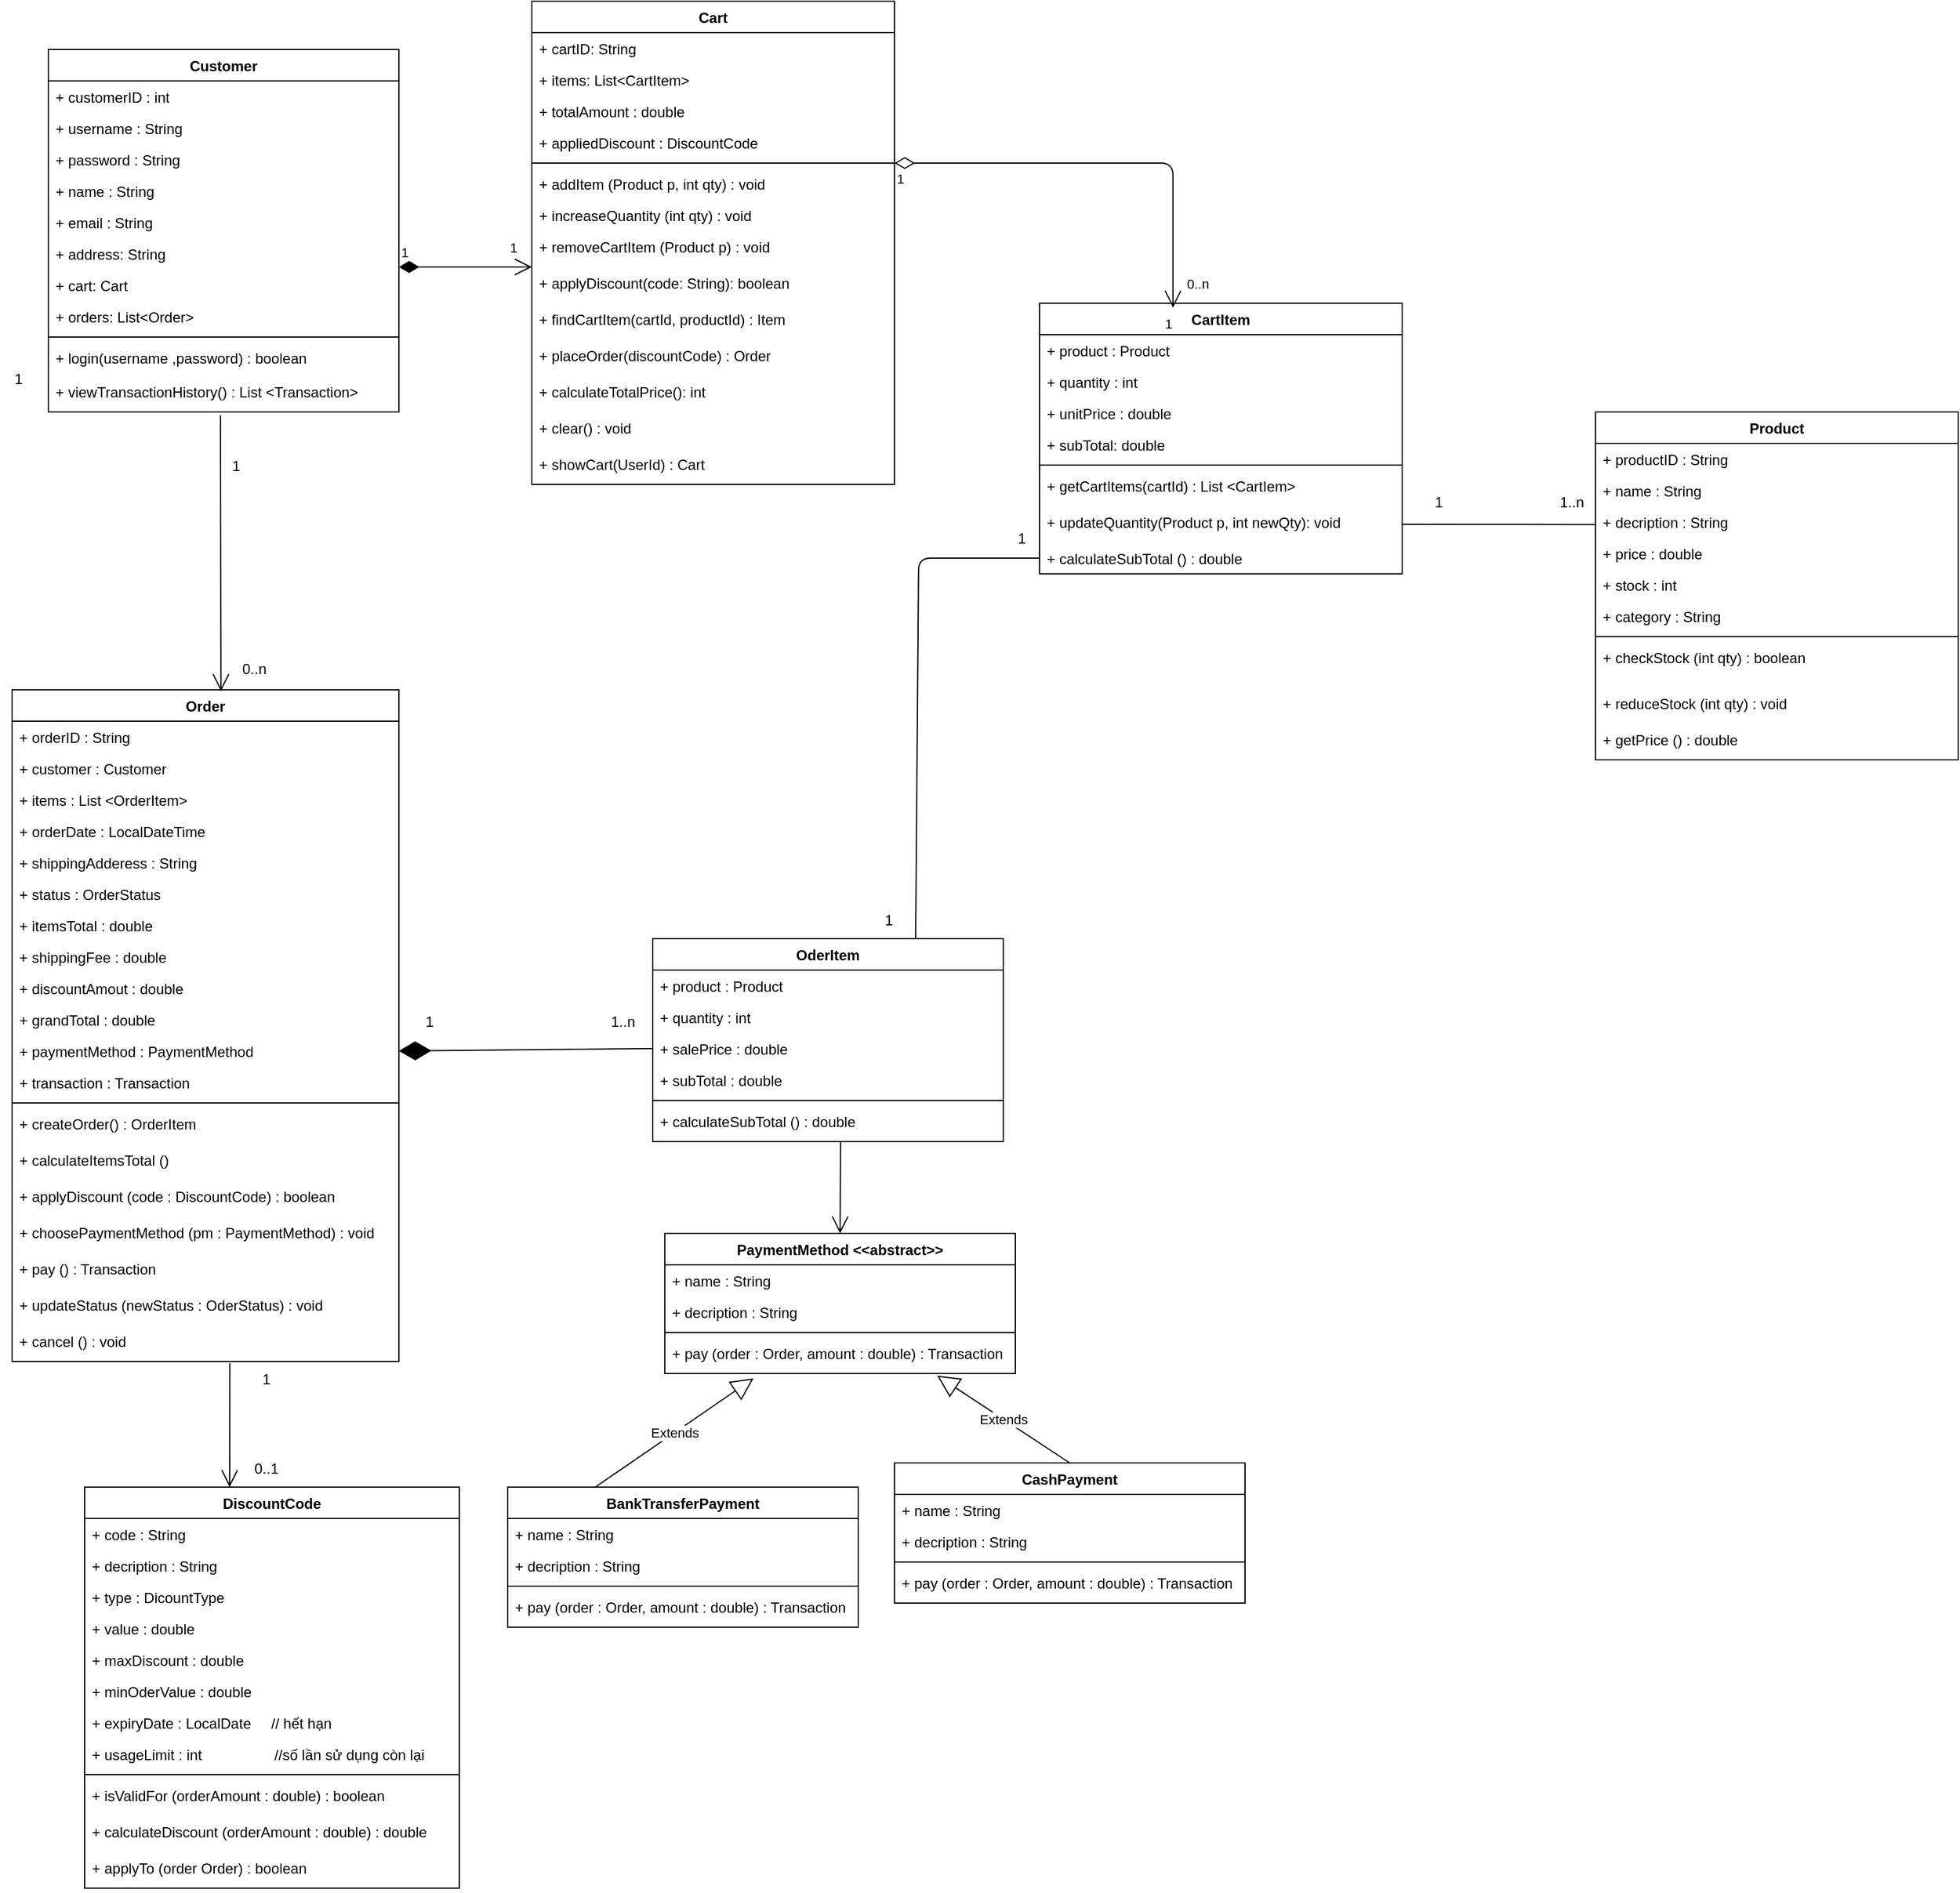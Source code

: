 <mxfile>
    <diagram id="XWeczmoMWFOpDsuUQ3jR" name="Page-1">
        <mxGraphModel dx="310" dy="1266" grid="1" gridSize="10" guides="1" tooltips="1" connect="1" arrows="1" fold="1" page="1" pageScale="1" pageWidth="850" pageHeight="1100" math="0" shadow="0">
            <root>
                <mxCell id="0"/>
                <mxCell id="1" parent="0"/>
                <mxCell id="58" value="Customer" style="swimlane;fontStyle=1;align=center;verticalAlign=top;childLayout=stackLayout;horizontal=1;startSize=26;horizontalStack=0;resizeParent=1;resizeParentMax=0;resizeLast=0;collapsible=1;marginBottom=0;whiteSpace=wrap;html=1;" parent="1" vertex="1">
                    <mxGeometry x="140" y="-50" width="290" height="300" as="geometry">
                        <mxRectangle x="150" y="10" width="100" height="30" as="alternateBounds"/>
                    </mxGeometry>
                </mxCell>
                <mxCell id="59" value="+ customerID : int" style="text;strokeColor=none;fillColor=none;align=left;verticalAlign=top;spacingLeft=4;spacingRight=4;overflow=hidden;rotatable=0;points=[[0,0.5],[1,0.5]];portConstraint=eastwest;whiteSpace=wrap;html=1;" parent="58" vertex="1">
                    <mxGeometry y="26" width="290" height="26" as="geometry"/>
                </mxCell>
                <mxCell id="64" value="+ username : String" style="text;strokeColor=none;fillColor=none;align=left;verticalAlign=top;spacingLeft=4;spacingRight=4;overflow=hidden;rotatable=0;points=[[0,0.5],[1,0.5]];portConstraint=eastwest;whiteSpace=wrap;html=1;" parent="58" vertex="1">
                    <mxGeometry y="52" width="290" height="26" as="geometry"/>
                </mxCell>
                <mxCell id="68" value="+ password : String" style="text;strokeColor=none;fillColor=none;align=left;verticalAlign=top;spacingLeft=4;spacingRight=4;overflow=hidden;rotatable=0;points=[[0,0.5],[1,0.5]];portConstraint=eastwest;whiteSpace=wrap;html=1;" parent="58" vertex="1">
                    <mxGeometry y="78" width="290" height="26" as="geometry"/>
                </mxCell>
                <mxCell id="65" value="+ name : String" style="text;strokeColor=none;fillColor=none;align=left;verticalAlign=top;spacingLeft=4;spacingRight=4;overflow=hidden;rotatable=0;points=[[0,0.5],[1,0.5]];portConstraint=eastwest;whiteSpace=wrap;html=1;" parent="58" vertex="1">
                    <mxGeometry y="104" width="290" height="26" as="geometry"/>
                </mxCell>
                <mxCell id="66" value="+ email : String" style="text;strokeColor=none;fillColor=none;align=left;verticalAlign=top;spacingLeft=4;spacingRight=4;overflow=hidden;rotatable=0;points=[[0,0.5],[1,0.5]];portConstraint=eastwest;whiteSpace=wrap;html=1;" parent="58" vertex="1">
                    <mxGeometry y="130" width="290" height="26" as="geometry"/>
                </mxCell>
                <mxCell id="67" value="+ address: String" style="text;strokeColor=none;fillColor=none;align=left;verticalAlign=top;spacingLeft=4;spacingRight=4;overflow=hidden;rotatable=0;points=[[0,0.5],[1,0.5]];portConstraint=eastwest;whiteSpace=wrap;html=1;" parent="58" vertex="1">
                    <mxGeometry y="156" width="290" height="26" as="geometry"/>
                </mxCell>
                <mxCell id="137" value="+ cart: Cart" style="text;strokeColor=none;fillColor=none;align=left;verticalAlign=top;spacingLeft=4;spacingRight=4;overflow=hidden;rotatable=0;points=[[0,0.5],[1,0.5]];portConstraint=eastwest;whiteSpace=wrap;html=1;" parent="58" vertex="1">
                    <mxGeometry y="182" width="290" height="26" as="geometry"/>
                </mxCell>
                <mxCell id="138" value="+ orders: List&amp;lt;Order&amp;gt;" style="text;strokeColor=none;fillColor=none;align=left;verticalAlign=top;spacingLeft=4;spacingRight=4;overflow=hidden;rotatable=0;points=[[0,0.5],[1,0.5]];portConstraint=eastwest;whiteSpace=wrap;html=1;" parent="58" vertex="1">
                    <mxGeometry y="208" width="290" height="26" as="geometry"/>
                </mxCell>
                <mxCell id="60" value="" style="line;strokeWidth=1;fillColor=none;align=left;verticalAlign=middle;spacingTop=-1;spacingLeft=3;spacingRight=3;rotatable=0;labelPosition=right;points=[];portConstraint=eastwest;strokeColor=inherit;" parent="58" vertex="1">
                    <mxGeometry y="234" width="290" height="8" as="geometry"/>
                </mxCell>
                <mxCell id="61" value="&lt;div&gt;+ login(username ,password) : boolean&lt;/div&gt;" style="text;strokeColor=none;fillColor=none;align=left;verticalAlign=top;spacingLeft=4;spacingRight=4;overflow=hidden;rotatable=0;points=[[0,0.5],[1,0.5]];portConstraint=eastwest;whiteSpace=wrap;html=1;" parent="58" vertex="1">
                    <mxGeometry y="242" width="290" height="28" as="geometry"/>
                </mxCell>
                <mxCell id="153" value="+ viewTransactionHistory() : List &amp;lt;Transaction&amp;gt;" style="text;strokeColor=none;fillColor=none;align=left;verticalAlign=top;spacingLeft=4;spacingRight=4;overflow=hidden;rotatable=0;points=[[0,0.5],[1,0.5]];portConstraint=eastwest;whiteSpace=wrap;html=1;" parent="58" vertex="1">
                    <mxGeometry y="270" width="290" height="30" as="geometry"/>
                </mxCell>
                <mxCell id="69" value="Cart" style="swimlane;fontStyle=1;align=center;verticalAlign=top;childLayout=stackLayout;horizontal=1;startSize=26;horizontalStack=0;resizeParent=1;resizeParentMax=0;resizeLast=0;collapsible=1;marginBottom=0;whiteSpace=wrap;html=1;" parent="1" vertex="1">
                    <mxGeometry x="540" y="-90" width="300" height="400" as="geometry">
                        <mxRectangle x="150" y="10" width="100" height="30" as="alternateBounds"/>
                    </mxGeometry>
                </mxCell>
                <mxCell id="70" value="+&amp;nbsp;&lt;span style=&quot;background-color: transparent;&quot;&gt;cartID: String&lt;/span&gt;" style="text;strokeColor=none;fillColor=none;align=left;verticalAlign=top;spacingLeft=4;spacingRight=4;overflow=hidden;rotatable=0;points=[[0,0.5],[1,0.5]];portConstraint=eastwest;whiteSpace=wrap;html=1;" parent="69" vertex="1">
                    <mxGeometry y="26" width="300" height="26" as="geometry"/>
                </mxCell>
                <mxCell id="72" value="+&amp;nbsp;&lt;span style=&quot;background-color: transparent;&quot;&gt;items: List&amp;lt;CartItem&amp;gt;&lt;/span&gt;" style="text;strokeColor=none;fillColor=none;align=left;verticalAlign=top;spacingLeft=4;spacingRight=4;overflow=hidden;rotatable=0;points=[[0,0.5],[1,0.5]];portConstraint=eastwest;whiteSpace=wrap;html=1;" parent="69" vertex="1">
                    <mxGeometry y="52" width="300" height="26" as="geometry"/>
                </mxCell>
                <mxCell id="73" value="+ totalAmount : double" style="text;strokeColor=none;fillColor=none;align=left;verticalAlign=top;spacingLeft=4;spacingRight=4;overflow=hidden;rotatable=0;points=[[0,0.5],[1,0.5]];portConstraint=eastwest;whiteSpace=wrap;html=1;" parent="69" vertex="1">
                    <mxGeometry y="78" width="300" height="26" as="geometry"/>
                </mxCell>
                <mxCell id="132" value="+ appliedDiscount : DiscountCode" style="text;strokeColor=none;fillColor=none;align=left;verticalAlign=top;spacingLeft=4;spacingRight=4;overflow=hidden;rotatable=0;points=[[0,0.5],[1,0.5]];portConstraint=eastwest;whiteSpace=wrap;html=1;" parent="69" vertex="1">
                    <mxGeometry y="104" width="300" height="26" as="geometry"/>
                </mxCell>
                <mxCell id="76" value="" style="line;strokeWidth=1;fillColor=none;align=left;verticalAlign=middle;spacingTop=-1;spacingLeft=3;spacingRight=3;rotatable=0;labelPosition=right;points=[];portConstraint=eastwest;strokeColor=inherit;" parent="69" vertex="1">
                    <mxGeometry y="130" width="300" height="8" as="geometry"/>
                </mxCell>
                <mxCell id="77" value="&lt;div&gt;+ addItem (Product p, int qty) : void&lt;/div&gt;" style="text;strokeColor=none;fillColor=none;align=left;verticalAlign=top;spacingLeft=4;spacingRight=4;overflow=hidden;rotatable=0;points=[[0,0.5],[1,0.5]];portConstraint=eastwest;whiteSpace=wrap;html=1;" parent="69" vertex="1">
                    <mxGeometry y="138" width="300" height="26" as="geometry"/>
                </mxCell>
                <mxCell id="360" value="&lt;div&gt;+ increaseQuantity (int qty) : void&lt;/div&gt;" style="text;strokeColor=none;fillColor=none;align=left;verticalAlign=top;spacingLeft=4;spacingRight=4;overflow=hidden;rotatable=0;points=[[0,0.5],[1,0.5]];portConstraint=eastwest;whiteSpace=wrap;html=1;" parent="69" vertex="1">
                    <mxGeometry y="164" width="300" height="26" as="geometry"/>
                </mxCell>
                <mxCell id="133" value="+ removeCartItem (Product p) : void" style="text;strokeColor=none;fillColor=none;align=left;verticalAlign=top;spacingLeft=4;spacingRight=4;overflow=hidden;rotatable=0;points=[[0,0.5],[1,0.5]];portConstraint=eastwest;whiteSpace=wrap;html=1;" parent="69" vertex="1">
                    <mxGeometry y="190" width="300" height="30" as="geometry"/>
                </mxCell>
                <mxCell id="135" value="+&amp;nbsp;&lt;span style=&quot;background-color: transparent;&quot;&gt;applyDiscount(code: String): boolean&lt;/span&gt;" style="text;strokeColor=none;fillColor=none;align=left;verticalAlign=top;spacingLeft=4;spacingRight=4;overflow=hidden;rotatable=0;points=[[0,0.5],[1,0.5]];portConstraint=eastwest;whiteSpace=wrap;html=1;" parent="69" vertex="1">
                    <mxGeometry y="220" width="300" height="30" as="geometry"/>
                </mxCell>
                <mxCell id="359" value="+ findCartItem(cartId, productId) : Item" style="text;strokeColor=none;fillColor=none;align=left;verticalAlign=top;spacingLeft=4;spacingRight=4;overflow=hidden;rotatable=0;points=[[0,0.5],[1,0.5]];portConstraint=eastwest;whiteSpace=wrap;html=1;" parent="69" vertex="1">
                    <mxGeometry y="250" width="300" height="30" as="geometry"/>
                </mxCell>
                <mxCell id="363" value="+ placeOrder(discountCode) : Order" style="text;strokeColor=none;fillColor=none;align=left;verticalAlign=top;spacingLeft=4;spacingRight=4;overflow=hidden;rotatable=0;points=[[0,0.5],[1,0.5]];portConstraint=eastwest;whiteSpace=wrap;html=1;" parent="69" vertex="1">
                    <mxGeometry y="280" width="300" height="30" as="geometry"/>
                </mxCell>
                <mxCell id="134" value="+&amp;nbsp;&lt;span style=&quot;background-color: transparent;&quot;&gt;calculateTotalPrice(): int&lt;/span&gt;" style="text;strokeColor=none;fillColor=none;align=left;verticalAlign=top;spacingLeft=4;spacingRight=4;overflow=hidden;rotatable=0;points=[[0,0.5],[1,0.5]];portConstraint=eastwest;whiteSpace=wrap;html=1;" parent="69" vertex="1">
                    <mxGeometry y="310" width="300" height="30" as="geometry"/>
                </mxCell>
                <mxCell id="136" value="+ clear() : void" style="text;strokeColor=none;fillColor=none;align=left;verticalAlign=top;spacingLeft=4;spacingRight=4;overflow=hidden;rotatable=0;points=[[0,0.5],[1,0.5]];portConstraint=eastwest;whiteSpace=wrap;html=1;" parent="69" vertex="1">
                    <mxGeometry y="340" width="300" height="30" as="geometry"/>
                </mxCell>
                <mxCell id="358" value="+ showCart(UserId) : Cart" style="text;strokeColor=none;fillColor=none;align=left;verticalAlign=top;spacingLeft=4;spacingRight=4;overflow=hidden;rotatable=0;points=[[0,0.5],[1,0.5]];portConstraint=eastwest;whiteSpace=wrap;html=1;" parent="69" vertex="1">
                    <mxGeometry y="370" width="300" height="30" as="geometry"/>
                </mxCell>
                <mxCell id="139" value="Order" style="swimlane;fontStyle=1;align=center;verticalAlign=top;childLayout=stackLayout;horizontal=1;startSize=26;horizontalStack=0;resizeParent=1;resizeParentMax=0;resizeLast=0;collapsible=1;marginBottom=0;whiteSpace=wrap;html=1;" parent="1" vertex="1">
                    <mxGeometry x="110" y="480" width="320" height="556" as="geometry">
                        <mxRectangle x="150" y="10" width="100" height="30" as="alternateBounds"/>
                    </mxGeometry>
                </mxCell>
                <mxCell id="140" value="+ orderID : String" style="text;strokeColor=none;fillColor=none;align=left;verticalAlign=top;spacingLeft=4;spacingRight=4;overflow=hidden;rotatable=0;points=[[0,0.5],[1,0.5]];portConstraint=eastwest;whiteSpace=wrap;html=1;" parent="139" vertex="1">
                    <mxGeometry y="26" width="320" height="26" as="geometry"/>
                </mxCell>
                <mxCell id="141" value="+ customer : Customer" style="text;strokeColor=none;fillColor=none;align=left;verticalAlign=top;spacingLeft=4;spacingRight=4;overflow=hidden;rotatable=0;points=[[0,0.5],[1,0.5]];portConstraint=eastwest;whiteSpace=wrap;html=1;" parent="139" vertex="1">
                    <mxGeometry y="52" width="320" height="26" as="geometry"/>
                </mxCell>
                <mxCell id="142" value="+ items : List &amp;lt;OrderItem&amp;gt;" style="text;strokeColor=none;fillColor=none;align=left;verticalAlign=top;spacingLeft=4;spacingRight=4;overflow=hidden;rotatable=0;points=[[0,0.5],[1,0.5]];portConstraint=eastwest;whiteSpace=wrap;html=1;" parent="139" vertex="1">
                    <mxGeometry y="78" width="320" height="26" as="geometry"/>
                </mxCell>
                <mxCell id="143" value="+ orderDate : LocalDateTime" style="text;strokeColor=none;fillColor=none;align=left;verticalAlign=top;spacingLeft=4;spacingRight=4;overflow=hidden;rotatable=0;points=[[0,0.5],[1,0.5]];portConstraint=eastwest;whiteSpace=wrap;html=1;" parent="139" vertex="1">
                    <mxGeometry y="104" width="320" height="26" as="geometry"/>
                </mxCell>
                <mxCell id="144" value="+ shippingAdderess : String" style="text;strokeColor=none;fillColor=none;align=left;verticalAlign=top;spacingLeft=4;spacingRight=4;overflow=hidden;rotatable=0;points=[[0,0.5],[1,0.5]];portConstraint=eastwest;whiteSpace=wrap;html=1;" parent="139" vertex="1">
                    <mxGeometry y="130" width="320" height="26" as="geometry"/>
                </mxCell>
                <mxCell id="145" value="+ status : OrderStatus" style="text;strokeColor=none;fillColor=none;align=left;verticalAlign=top;spacingLeft=4;spacingRight=4;overflow=hidden;rotatable=0;points=[[0,0.5],[1,0.5]];portConstraint=eastwest;whiteSpace=wrap;html=1;" parent="139" vertex="1">
                    <mxGeometry y="156" width="320" height="26" as="geometry"/>
                </mxCell>
                <mxCell id="146" value="+ itemsTotal : double" style="text;strokeColor=none;fillColor=none;align=left;verticalAlign=top;spacingLeft=4;spacingRight=4;overflow=hidden;rotatable=0;points=[[0,0.5],[1,0.5]];portConstraint=eastwest;whiteSpace=wrap;html=1;" parent="139" vertex="1">
                    <mxGeometry y="182" width="320" height="26" as="geometry"/>
                </mxCell>
                <mxCell id="147" value="+ shippingFee : double" style="text;strokeColor=none;fillColor=none;align=left;verticalAlign=top;spacingLeft=4;spacingRight=4;overflow=hidden;rotatable=0;points=[[0,0.5],[1,0.5]];portConstraint=eastwest;whiteSpace=wrap;html=1;" parent="139" vertex="1">
                    <mxGeometry y="208" width="320" height="26" as="geometry"/>
                </mxCell>
                <mxCell id="182" value="+ discountAmout : double" style="text;strokeColor=none;fillColor=none;align=left;verticalAlign=top;spacingLeft=4;spacingRight=4;overflow=hidden;rotatable=0;points=[[0,0.5],[1,0.5]];portConstraint=eastwest;whiteSpace=wrap;html=1;" parent="139" vertex="1">
                    <mxGeometry y="234" width="320" height="26" as="geometry"/>
                </mxCell>
                <mxCell id="181" value="+ grandTotal : double" style="text;strokeColor=none;fillColor=none;align=left;verticalAlign=top;spacingLeft=4;spacingRight=4;overflow=hidden;rotatable=0;points=[[0,0.5],[1,0.5]];portConstraint=eastwest;whiteSpace=wrap;html=1;" parent="139" vertex="1">
                    <mxGeometry y="260" width="320" height="26" as="geometry"/>
                </mxCell>
                <mxCell id="183" value="+ paymentMethod : PaymentMethod" style="text;strokeColor=none;fillColor=none;align=left;verticalAlign=top;spacingLeft=4;spacingRight=4;overflow=hidden;rotatable=0;points=[[0,0.5],[1,0.5]];portConstraint=eastwest;whiteSpace=wrap;html=1;" parent="139" vertex="1">
                    <mxGeometry y="286" width="320" height="26" as="geometry"/>
                </mxCell>
                <mxCell id="184" value="+ transaction : Transaction" style="text;strokeColor=none;fillColor=none;align=left;verticalAlign=top;spacingLeft=4;spacingRight=4;overflow=hidden;rotatable=0;points=[[0,0.5],[1,0.5]];portConstraint=eastwest;whiteSpace=wrap;html=1;" parent="139" vertex="1">
                    <mxGeometry y="312" width="320" height="26" as="geometry"/>
                </mxCell>
                <mxCell id="148" value="" style="line;strokeWidth=1;fillColor=none;align=left;verticalAlign=middle;spacingTop=-1;spacingLeft=3;spacingRight=3;rotatable=0;labelPosition=right;points=[];portConstraint=eastwest;strokeColor=inherit;" parent="139" vertex="1">
                    <mxGeometry y="338" width="320" height="8" as="geometry"/>
                </mxCell>
                <mxCell id="364" value="+ createOrder() : OrderItem" style="text;strokeColor=none;fillColor=none;align=left;verticalAlign=top;spacingLeft=4;spacingRight=4;overflow=hidden;rotatable=0;points=[[0,0.5],[1,0.5]];portConstraint=eastwest;whiteSpace=wrap;html=1;" parent="139" vertex="1">
                    <mxGeometry y="346" width="320" height="30" as="geometry"/>
                </mxCell>
                <mxCell id="150" value="+ calculateItemsTotal ()" style="text;strokeColor=none;fillColor=none;align=left;verticalAlign=top;spacingLeft=4;spacingRight=4;overflow=hidden;rotatable=0;points=[[0,0.5],[1,0.5]];portConstraint=eastwest;whiteSpace=wrap;html=1;" parent="139" vertex="1">
                    <mxGeometry y="376" width="320" height="30" as="geometry"/>
                </mxCell>
                <mxCell id="187" value="+ applyDiscount (code : DiscountCode) : boolean" style="text;strokeColor=none;fillColor=none;align=left;verticalAlign=top;spacingLeft=4;spacingRight=4;overflow=hidden;rotatable=0;points=[[0,0.5],[1,0.5]];portConstraint=eastwest;whiteSpace=wrap;html=1;" parent="139" vertex="1">
                    <mxGeometry y="406" width="320" height="30" as="geometry"/>
                </mxCell>
                <mxCell id="188" value="+ choosePaymentMethod (pm : PaymentMethod) : void" style="text;strokeColor=none;fillColor=none;align=left;verticalAlign=top;spacingLeft=4;spacingRight=4;overflow=hidden;rotatable=0;points=[[0,0.5],[1,0.5]];portConstraint=eastwest;whiteSpace=wrap;html=1;" parent="139" vertex="1">
                    <mxGeometry y="436" width="320" height="30" as="geometry"/>
                </mxCell>
                <mxCell id="189" value="+ pay () : Transaction" style="text;strokeColor=none;fillColor=none;align=left;verticalAlign=top;spacingLeft=4;spacingRight=4;overflow=hidden;rotatable=0;points=[[0,0.5],[1,0.5]];portConstraint=eastwest;whiteSpace=wrap;html=1;" parent="139" vertex="1">
                    <mxGeometry y="466" width="320" height="30" as="geometry"/>
                </mxCell>
                <mxCell id="186" value="+ updateStatus (newStatus : OderStatus) : void" style="text;strokeColor=none;fillColor=none;align=left;verticalAlign=top;spacingLeft=4;spacingRight=4;overflow=hidden;rotatable=0;points=[[0,0.5],[1,0.5]];portConstraint=eastwest;whiteSpace=wrap;html=1;" parent="139" vertex="1">
                    <mxGeometry y="496" width="320" height="30" as="geometry"/>
                </mxCell>
                <mxCell id="190" value="+ cancel () : void" style="text;strokeColor=none;fillColor=none;align=left;verticalAlign=top;spacingLeft=4;spacingRight=4;overflow=hidden;rotatable=0;points=[[0,0.5],[1,0.5]];portConstraint=eastwest;whiteSpace=wrap;html=1;" parent="139" vertex="1">
                    <mxGeometry y="526" width="320" height="30" as="geometry"/>
                </mxCell>
                <mxCell id="154" value="CartItem" style="swimlane;fontStyle=1;align=center;verticalAlign=top;childLayout=stackLayout;horizontal=1;startSize=26;horizontalStack=0;resizeParent=1;resizeParentMax=0;resizeLast=0;collapsible=1;marginBottom=0;whiteSpace=wrap;html=1;" parent="1" vertex="1">
                    <mxGeometry x="960" y="160" width="300" height="224" as="geometry">
                        <mxRectangle x="150" y="10" width="100" height="30" as="alternateBounds"/>
                    </mxGeometry>
                </mxCell>
                <mxCell id="155" value="+ product : Product" style="text;strokeColor=none;fillColor=none;align=left;verticalAlign=top;spacingLeft=4;spacingRight=4;overflow=hidden;rotatable=0;points=[[0,0.5],[1,0.5]];portConstraint=eastwest;whiteSpace=wrap;html=1;" parent="154" vertex="1">
                    <mxGeometry y="26" width="300" height="26" as="geometry"/>
                </mxCell>
                <mxCell id="156" value="+ quantity : int" style="text;strokeColor=none;fillColor=none;align=left;verticalAlign=top;spacingLeft=4;spacingRight=4;overflow=hidden;rotatable=0;points=[[0,0.5],[1,0.5]];portConstraint=eastwest;whiteSpace=wrap;html=1;" parent="154" vertex="1">
                    <mxGeometry y="52" width="300" height="26" as="geometry"/>
                </mxCell>
                <mxCell id="157" value="+ unitPrice : double" style="text;strokeColor=none;fillColor=none;align=left;verticalAlign=top;spacingLeft=4;spacingRight=4;overflow=hidden;rotatable=0;points=[[0,0.5],[1,0.5]];portConstraint=eastwest;whiteSpace=wrap;html=1;" parent="154" vertex="1">
                    <mxGeometry y="78" width="300" height="26" as="geometry"/>
                </mxCell>
                <mxCell id="158" value="+ subTotal: double" style="text;strokeColor=none;fillColor=none;align=left;verticalAlign=top;spacingLeft=4;spacingRight=4;overflow=hidden;rotatable=0;points=[[0,0.5],[1,0.5]];portConstraint=eastwest;whiteSpace=wrap;html=1;" parent="154" vertex="1">
                    <mxGeometry y="104" width="300" height="26" as="geometry"/>
                </mxCell>
                <mxCell id="159" value="" style="line;strokeWidth=1;fillColor=none;align=left;verticalAlign=middle;spacingTop=-1;spacingLeft=3;spacingRight=3;rotatable=0;labelPosition=right;points=[];portConstraint=eastwest;strokeColor=inherit;" parent="154" vertex="1">
                    <mxGeometry y="130" width="300" height="8" as="geometry"/>
                </mxCell>
                <mxCell id="361" value="+ getCartItems(cartId) : List &amp;lt;CartIem&amp;gt;" style="text;strokeColor=none;fillColor=none;align=left;verticalAlign=top;spacingLeft=4;spacingRight=4;overflow=hidden;rotatable=0;points=[[0,0.5],[1,0.5]];portConstraint=eastwest;whiteSpace=wrap;html=1;" parent="154" vertex="1">
                    <mxGeometry y="138" width="300" height="30" as="geometry"/>
                </mxCell>
                <mxCell id="78" value="+&amp;nbsp;&lt;span style=&quot;background-color: transparent;&quot;&gt;updateQuantity(Product p, int newQty): void&lt;/span&gt;" style="text;strokeColor=none;fillColor=none;align=left;verticalAlign=top;spacingLeft=4;spacingRight=4;overflow=hidden;rotatable=0;points=[[0,0.5],[1,0.5]];portConstraint=eastwest;whiteSpace=wrap;html=1;" parent="154" vertex="1">
                    <mxGeometry y="168" width="300" height="30" as="geometry"/>
                </mxCell>
                <mxCell id="160" value="+ calculateSubTotal () : double" style="text;strokeColor=none;fillColor=none;align=left;verticalAlign=top;spacingLeft=4;spacingRight=4;overflow=hidden;rotatable=0;points=[[0,0.5],[1,0.5]];portConstraint=eastwest;whiteSpace=wrap;html=1;" parent="154" vertex="1">
                    <mxGeometry y="198" width="300" height="26" as="geometry"/>
                </mxCell>
                <mxCell id="166" value="Product" style="swimlane;fontStyle=1;align=center;verticalAlign=top;childLayout=stackLayout;horizontal=1;startSize=26;horizontalStack=0;resizeParent=1;resizeParentMax=0;resizeLast=0;collapsible=1;marginBottom=0;whiteSpace=wrap;html=1;" parent="1" vertex="1">
                    <mxGeometry x="1420" y="250" width="300" height="288" as="geometry">
                        <mxRectangle x="150" y="10" width="100" height="30" as="alternateBounds"/>
                    </mxGeometry>
                </mxCell>
                <mxCell id="167" value="+ productID : String" style="text;strokeColor=none;fillColor=none;align=left;verticalAlign=top;spacingLeft=4;spacingRight=4;overflow=hidden;rotatable=0;points=[[0,0.5],[1,0.5]];portConstraint=eastwest;whiteSpace=wrap;html=1;" parent="166" vertex="1">
                    <mxGeometry y="26" width="300" height="26" as="geometry"/>
                </mxCell>
                <mxCell id="170" value="+ name : String" style="text;strokeColor=none;fillColor=none;align=left;verticalAlign=top;spacingLeft=4;spacingRight=4;overflow=hidden;rotatable=0;points=[[0,0.5],[1,0.5]];portConstraint=eastwest;whiteSpace=wrap;html=1;" parent="166" vertex="1">
                    <mxGeometry y="52" width="300" height="26" as="geometry"/>
                </mxCell>
                <mxCell id="171" value="+ decription : String" style="text;strokeColor=none;fillColor=none;align=left;verticalAlign=top;spacingLeft=4;spacingRight=4;overflow=hidden;rotatable=0;points=[[0,0.5],[1,0.5]];portConstraint=eastwest;whiteSpace=wrap;html=1;" parent="166" vertex="1">
                    <mxGeometry y="78" width="300" height="26" as="geometry"/>
                </mxCell>
                <mxCell id="172" value="+ price : double" style="text;strokeColor=none;fillColor=none;align=left;verticalAlign=top;spacingLeft=4;spacingRight=4;overflow=hidden;rotatable=0;points=[[0,0.5],[1,0.5]];portConstraint=eastwest;whiteSpace=wrap;html=1;" parent="166" vertex="1">
                    <mxGeometry y="104" width="300" height="26" as="geometry"/>
                </mxCell>
                <mxCell id="173" value="+ stock : int" style="text;strokeColor=none;fillColor=none;align=left;verticalAlign=top;spacingLeft=4;spacingRight=4;overflow=hidden;rotatable=0;points=[[0,0.5],[1,0.5]];portConstraint=eastwest;whiteSpace=wrap;html=1;" parent="166" vertex="1">
                    <mxGeometry y="130" width="300" height="26" as="geometry"/>
                </mxCell>
                <mxCell id="174" value="+ category : String" style="text;strokeColor=none;fillColor=none;align=left;verticalAlign=top;spacingLeft=4;spacingRight=4;overflow=hidden;rotatable=0;points=[[0,0.5],[1,0.5]];portConstraint=eastwest;whiteSpace=wrap;html=1;" parent="166" vertex="1">
                    <mxGeometry y="156" width="300" height="26" as="geometry"/>
                </mxCell>
                <mxCell id="175" value="" style="line;strokeWidth=1;fillColor=none;align=left;verticalAlign=middle;spacingTop=-1;spacingLeft=3;spacingRight=3;rotatable=0;labelPosition=right;points=[];portConstraint=eastwest;strokeColor=inherit;" parent="166" vertex="1">
                    <mxGeometry y="182" width="300" height="8" as="geometry"/>
                </mxCell>
                <mxCell id="176" value="+ checkStock (int qty) : boolean" style="text;strokeColor=none;fillColor=none;align=left;verticalAlign=top;spacingLeft=4;spacingRight=4;overflow=hidden;rotatable=0;points=[[0,0.5],[1,0.5]];portConstraint=eastwest;whiteSpace=wrap;html=1;" parent="166" vertex="1">
                    <mxGeometry y="190" width="300" height="38" as="geometry"/>
                </mxCell>
                <mxCell id="177" value="+ reduceStock (int qty) : void" style="text;strokeColor=none;fillColor=none;align=left;verticalAlign=top;spacingLeft=4;spacingRight=4;overflow=hidden;rotatable=0;points=[[0,0.5],[1,0.5]];portConstraint=eastwest;whiteSpace=wrap;html=1;" parent="166" vertex="1">
                    <mxGeometry y="228" width="300" height="30" as="geometry"/>
                </mxCell>
                <mxCell id="178" value="+ getPrice () : double" style="text;strokeColor=none;fillColor=none;align=left;verticalAlign=top;spacingLeft=4;spacingRight=4;overflow=hidden;rotatable=0;points=[[0,0.5],[1,0.5]];portConstraint=eastwest;whiteSpace=wrap;html=1;" parent="166" vertex="1">
                    <mxGeometry y="258" width="300" height="30" as="geometry"/>
                </mxCell>
                <mxCell id="191" value="OderItem" style="swimlane;fontStyle=1;align=center;verticalAlign=top;childLayout=stackLayout;horizontal=1;startSize=26;horizontalStack=0;resizeParent=1;resizeParentMax=0;resizeLast=0;collapsible=1;marginBottom=0;whiteSpace=wrap;html=1;" parent="1" vertex="1">
                    <mxGeometry x="640" y="686" width="290" height="168" as="geometry">
                        <mxRectangle x="150" y="10" width="100" height="30" as="alternateBounds"/>
                    </mxGeometry>
                </mxCell>
                <mxCell id="192" value="+ product : Product" style="text;strokeColor=none;fillColor=none;align=left;verticalAlign=top;spacingLeft=4;spacingRight=4;overflow=hidden;rotatable=0;points=[[0,0.5],[1,0.5]];portConstraint=eastwest;whiteSpace=wrap;html=1;" parent="191" vertex="1">
                    <mxGeometry y="26" width="290" height="26" as="geometry"/>
                </mxCell>
                <mxCell id="193" value="+ quantity : int" style="text;strokeColor=none;fillColor=none;align=left;verticalAlign=top;spacingLeft=4;spacingRight=4;overflow=hidden;rotatable=0;points=[[0,0.5],[1,0.5]];portConstraint=eastwest;whiteSpace=wrap;html=1;" parent="191" vertex="1">
                    <mxGeometry y="52" width="290" height="26" as="geometry"/>
                </mxCell>
                <mxCell id="194" value="+ salePrice : double" style="text;strokeColor=none;fillColor=none;align=left;verticalAlign=top;spacingLeft=4;spacingRight=4;overflow=hidden;rotatable=0;points=[[0,0.5],[1,0.5]];portConstraint=eastwest;whiteSpace=wrap;html=1;" parent="191" vertex="1">
                    <mxGeometry y="78" width="290" height="26" as="geometry"/>
                </mxCell>
                <mxCell id="195" value="+ subTotal : double" style="text;strokeColor=none;fillColor=none;align=left;verticalAlign=top;spacingLeft=4;spacingRight=4;overflow=hidden;rotatable=0;points=[[0,0.5],[1,0.5]];portConstraint=eastwest;whiteSpace=wrap;html=1;" parent="191" vertex="1">
                    <mxGeometry y="104" width="290" height="26" as="geometry"/>
                </mxCell>
                <mxCell id="200" value="" style="line;strokeWidth=1;fillColor=none;align=left;verticalAlign=middle;spacingTop=-1;spacingLeft=3;spacingRight=3;rotatable=0;labelPosition=right;points=[];portConstraint=eastwest;strokeColor=inherit;" parent="191" vertex="1">
                    <mxGeometry y="130" width="290" height="8" as="geometry"/>
                </mxCell>
                <mxCell id="202" value="+ calculateSubTotal () : double" style="text;strokeColor=none;fillColor=none;align=left;verticalAlign=top;spacingLeft=4;spacingRight=4;overflow=hidden;rotatable=0;points=[[0,0.5],[1,0.5]];portConstraint=eastwest;whiteSpace=wrap;html=1;" parent="191" vertex="1">
                    <mxGeometry y="138" width="290" height="30" as="geometry"/>
                </mxCell>
                <mxCell id="206" value="DiscountCode" style="swimlane;fontStyle=1;align=center;verticalAlign=top;childLayout=stackLayout;horizontal=1;startSize=26;horizontalStack=0;resizeParent=1;resizeParentMax=0;resizeLast=0;collapsible=1;marginBottom=0;whiteSpace=wrap;html=1;" parent="1" vertex="1">
                    <mxGeometry x="170" y="1140" width="310" height="332" as="geometry">
                        <mxRectangle x="150" y="10" width="100" height="30" as="alternateBounds"/>
                    </mxGeometry>
                </mxCell>
                <mxCell id="207" value="+ code : String" style="text;strokeColor=none;fillColor=none;align=left;verticalAlign=top;spacingLeft=4;spacingRight=4;overflow=hidden;rotatable=0;points=[[0,0.5],[1,0.5]];portConstraint=eastwest;whiteSpace=wrap;html=1;" parent="206" vertex="1">
                    <mxGeometry y="26" width="310" height="26" as="geometry"/>
                </mxCell>
                <mxCell id="208" value="+ decription : String" style="text;strokeColor=none;fillColor=none;align=left;verticalAlign=top;spacingLeft=4;spacingRight=4;overflow=hidden;rotatable=0;points=[[0,0.5],[1,0.5]];portConstraint=eastwest;whiteSpace=wrap;html=1;" parent="206" vertex="1">
                    <mxGeometry y="52" width="310" height="26" as="geometry"/>
                </mxCell>
                <mxCell id="209" value="+ type : DicountType" style="text;strokeColor=none;fillColor=none;align=left;verticalAlign=top;spacingLeft=4;spacingRight=4;overflow=hidden;rotatable=0;points=[[0,0.5],[1,0.5]];portConstraint=eastwest;whiteSpace=wrap;html=1;" parent="206" vertex="1">
                    <mxGeometry y="78" width="310" height="26" as="geometry"/>
                </mxCell>
                <mxCell id="210" value="+ value : double" style="text;strokeColor=none;fillColor=none;align=left;verticalAlign=top;spacingLeft=4;spacingRight=4;overflow=hidden;rotatable=0;points=[[0,0.5],[1,0.5]];portConstraint=eastwest;whiteSpace=wrap;html=1;" parent="206" vertex="1">
                    <mxGeometry y="104" width="310" height="26" as="geometry"/>
                </mxCell>
                <mxCell id="211" value="+ maxDiscount : double" style="text;strokeColor=none;fillColor=none;align=left;verticalAlign=top;spacingLeft=4;spacingRight=4;overflow=hidden;rotatable=0;points=[[0,0.5],[1,0.5]];portConstraint=eastwest;whiteSpace=wrap;html=1;" parent="206" vertex="1">
                    <mxGeometry y="130" width="310" height="26" as="geometry"/>
                </mxCell>
                <mxCell id="212" value="+ minOderValue : double" style="text;strokeColor=none;fillColor=none;align=left;verticalAlign=top;spacingLeft=4;spacingRight=4;overflow=hidden;rotatable=0;points=[[0,0.5],[1,0.5]];portConstraint=eastwest;whiteSpace=wrap;html=1;" parent="206" vertex="1">
                    <mxGeometry y="156" width="310" height="26" as="geometry"/>
                </mxCell>
                <mxCell id="213" value="+ expiryDate : LocalDate&amp;nbsp; &amp;nbsp; &amp;nbsp;// hết hạn" style="text;strokeColor=none;fillColor=none;align=left;verticalAlign=top;spacingLeft=4;spacingRight=4;overflow=hidden;rotatable=0;points=[[0,0.5],[1,0.5]];portConstraint=eastwest;whiteSpace=wrap;html=1;" parent="206" vertex="1">
                    <mxGeometry y="182" width="310" height="26" as="geometry"/>
                </mxCell>
                <mxCell id="214" value="+ usageLimit : int&amp;nbsp; &amp;nbsp; &amp;nbsp; &amp;nbsp; &amp;nbsp; &amp;nbsp; &amp;nbsp; &amp;nbsp; &amp;nbsp; //số lần sử dụng còn lại" style="text;strokeColor=none;fillColor=none;align=left;verticalAlign=top;spacingLeft=4;spacingRight=4;overflow=hidden;rotatable=0;points=[[0,0.5],[1,0.5]];portConstraint=eastwest;whiteSpace=wrap;html=1;" parent="206" vertex="1">
                    <mxGeometry y="208" width="310" height="26" as="geometry"/>
                </mxCell>
                <mxCell id="219" value="" style="line;strokeWidth=1;fillColor=none;align=left;verticalAlign=middle;spacingTop=-1;spacingLeft=3;spacingRight=3;rotatable=0;labelPosition=right;points=[];portConstraint=eastwest;strokeColor=inherit;" parent="206" vertex="1">
                    <mxGeometry y="234" width="310" height="8" as="geometry"/>
                </mxCell>
                <mxCell id="220" value="+ isValidFor (orderAmount : double) : boolean" style="text;strokeColor=none;fillColor=none;align=left;verticalAlign=top;spacingLeft=4;spacingRight=4;overflow=hidden;rotatable=0;points=[[0,0.5],[1,0.5]];portConstraint=eastwest;whiteSpace=wrap;html=1;" parent="206" vertex="1">
                    <mxGeometry y="242" width="310" height="30" as="geometry"/>
                </mxCell>
                <mxCell id="221" value="+ calculateDiscount (orderAmount : double) : double" style="text;strokeColor=none;fillColor=none;align=left;verticalAlign=top;spacingLeft=4;spacingRight=4;overflow=hidden;rotatable=0;points=[[0,0.5],[1,0.5]];portConstraint=eastwest;whiteSpace=wrap;html=1;" parent="206" vertex="1">
                    <mxGeometry y="272" width="310" height="30" as="geometry"/>
                </mxCell>
                <mxCell id="222" value="+ applyTo (order Order) : boolean" style="text;strokeColor=none;fillColor=none;align=left;verticalAlign=top;spacingLeft=4;spacingRight=4;overflow=hidden;rotatable=0;points=[[0,0.5],[1,0.5]];portConstraint=eastwest;whiteSpace=wrap;html=1;" parent="206" vertex="1">
                    <mxGeometry y="302" width="310" height="30" as="geometry"/>
                </mxCell>
                <mxCell id="226" value="PaymentMethod &amp;lt;&amp;lt;abstract&amp;gt;&amp;gt;" style="swimlane;fontStyle=1;align=center;verticalAlign=top;childLayout=stackLayout;horizontal=1;startSize=26;horizontalStack=0;resizeParent=1;resizeParentMax=0;resizeLast=0;collapsible=1;marginBottom=0;whiteSpace=wrap;html=1;" parent="1" vertex="1">
                    <mxGeometry x="650" y="930" width="290" height="116" as="geometry">
                        <mxRectangle x="150" y="10" width="100" height="30" as="alternateBounds"/>
                    </mxGeometry>
                </mxCell>
                <mxCell id="227" value="+ name : String" style="text;strokeColor=none;fillColor=none;align=left;verticalAlign=top;spacingLeft=4;spacingRight=4;overflow=hidden;rotatable=0;points=[[0,0.5],[1,0.5]];portConstraint=eastwest;whiteSpace=wrap;html=1;" parent="226" vertex="1">
                    <mxGeometry y="26" width="290" height="26" as="geometry"/>
                </mxCell>
                <mxCell id="228" value="+ decription : String" style="text;strokeColor=none;fillColor=none;align=left;verticalAlign=top;spacingLeft=4;spacingRight=4;overflow=hidden;rotatable=0;points=[[0,0.5],[1,0.5]];portConstraint=eastwest;whiteSpace=wrap;html=1;" parent="226" vertex="1">
                    <mxGeometry y="52" width="290" height="26" as="geometry"/>
                </mxCell>
                <mxCell id="231" value="" style="line;strokeWidth=1;fillColor=none;align=left;verticalAlign=middle;spacingTop=-1;spacingLeft=3;spacingRight=3;rotatable=0;labelPosition=right;points=[];portConstraint=eastwest;strokeColor=inherit;" parent="226" vertex="1">
                    <mxGeometry y="78" width="290" height="8" as="geometry"/>
                </mxCell>
                <mxCell id="232" value="+ pay (order : Order, amount : double) : Transaction" style="text;strokeColor=none;fillColor=none;align=left;verticalAlign=top;spacingLeft=4;spacingRight=4;overflow=hidden;rotatable=0;points=[[0,0.5],[1,0.5]];portConstraint=eastwest;whiteSpace=wrap;html=1;" parent="226" vertex="1">
                    <mxGeometry y="86" width="290" height="30" as="geometry"/>
                </mxCell>
                <mxCell id="233" value="CashPayment" style="swimlane;fontStyle=1;align=center;verticalAlign=top;childLayout=stackLayout;horizontal=1;startSize=26;horizontalStack=0;resizeParent=1;resizeParentMax=0;resizeLast=0;collapsible=1;marginBottom=0;whiteSpace=wrap;html=1;" parent="1" vertex="1">
                    <mxGeometry x="840" y="1120" width="290" height="116" as="geometry">
                        <mxRectangle x="150" y="10" width="100" height="30" as="alternateBounds"/>
                    </mxGeometry>
                </mxCell>
                <mxCell id="234" value="+ name : String" style="text;strokeColor=none;fillColor=none;align=left;verticalAlign=top;spacingLeft=4;spacingRight=4;overflow=hidden;rotatable=0;points=[[0,0.5],[1,0.5]];portConstraint=eastwest;whiteSpace=wrap;html=1;" parent="233" vertex="1">
                    <mxGeometry y="26" width="290" height="26" as="geometry"/>
                </mxCell>
                <mxCell id="235" value="+ decription : String" style="text;strokeColor=none;fillColor=none;align=left;verticalAlign=top;spacingLeft=4;spacingRight=4;overflow=hidden;rotatable=0;points=[[0,0.5],[1,0.5]];portConstraint=eastwest;whiteSpace=wrap;html=1;" parent="233" vertex="1">
                    <mxGeometry y="52" width="290" height="26" as="geometry"/>
                </mxCell>
                <mxCell id="236" value="" style="line;strokeWidth=1;fillColor=none;align=left;verticalAlign=middle;spacingTop=-1;spacingLeft=3;spacingRight=3;rotatable=0;labelPosition=right;points=[];portConstraint=eastwest;strokeColor=inherit;" parent="233" vertex="1">
                    <mxGeometry y="78" width="290" height="8" as="geometry"/>
                </mxCell>
                <mxCell id="237" value="+ pay (order : Order, amount : double) : Transaction" style="text;strokeColor=none;fillColor=none;align=left;verticalAlign=top;spacingLeft=4;spacingRight=4;overflow=hidden;rotatable=0;points=[[0,0.5],[1,0.5]];portConstraint=eastwest;whiteSpace=wrap;html=1;" parent="233" vertex="1">
                    <mxGeometry y="86" width="290" height="30" as="geometry"/>
                </mxCell>
                <mxCell id="238" value="BankTransferPayment" style="swimlane;fontStyle=1;align=center;verticalAlign=top;childLayout=stackLayout;horizontal=1;startSize=26;horizontalStack=0;resizeParent=1;resizeParentMax=0;resizeLast=0;collapsible=1;marginBottom=0;whiteSpace=wrap;html=1;" parent="1" vertex="1">
                    <mxGeometry x="520" y="1140" width="290" height="116" as="geometry">
                        <mxRectangle x="150" y="10" width="100" height="30" as="alternateBounds"/>
                    </mxGeometry>
                </mxCell>
                <mxCell id="239" value="+ name : String" style="text;strokeColor=none;fillColor=none;align=left;verticalAlign=top;spacingLeft=4;spacingRight=4;overflow=hidden;rotatable=0;points=[[0,0.5],[1,0.5]];portConstraint=eastwest;whiteSpace=wrap;html=1;" parent="238" vertex="1">
                    <mxGeometry y="26" width="290" height="26" as="geometry"/>
                </mxCell>
                <mxCell id="240" value="+ decription : String" style="text;strokeColor=none;fillColor=none;align=left;verticalAlign=top;spacingLeft=4;spacingRight=4;overflow=hidden;rotatable=0;points=[[0,0.5],[1,0.5]];portConstraint=eastwest;whiteSpace=wrap;html=1;" parent="238" vertex="1">
                    <mxGeometry y="52" width="290" height="26" as="geometry"/>
                </mxCell>
                <mxCell id="241" value="" style="line;strokeWidth=1;fillColor=none;align=left;verticalAlign=middle;spacingTop=-1;spacingLeft=3;spacingRight=3;rotatable=0;labelPosition=right;points=[];portConstraint=eastwest;strokeColor=inherit;" parent="238" vertex="1">
                    <mxGeometry y="78" width="290" height="8" as="geometry"/>
                </mxCell>
                <mxCell id="242" value="+ pay (order : Order, amount : double) : Transaction" style="text;strokeColor=none;fillColor=none;align=left;verticalAlign=top;spacingLeft=4;spacingRight=4;overflow=hidden;rotatable=0;points=[[0,0.5],[1,0.5]];portConstraint=eastwest;whiteSpace=wrap;html=1;" parent="238" vertex="1">
                    <mxGeometry y="86" width="290" height="30" as="geometry"/>
                </mxCell>
                <mxCell id="257" value="Extends" style="endArrow=block;endSize=16;endFill=0;html=1;exitX=0.25;exitY=0;exitDx=0;exitDy=0;entryX=0.253;entryY=1.133;entryDx=0;entryDy=0;entryPerimeter=0;" parent="1" source="238" target="232" edge="1">
                    <mxGeometry width="160" relative="1" as="geometry">
                        <mxPoint x="-350" y="930" as="sourcePoint"/>
                        <mxPoint x="-250" y="960" as="targetPoint"/>
                    </mxGeometry>
                </mxCell>
                <mxCell id="272" value="Extends" style="endArrow=block;endSize=16;endFill=0;html=1;exitX=0.5;exitY=0;exitDx=0;exitDy=0;entryX=0.777;entryY=1.057;entryDx=0;entryDy=0;entryPerimeter=0;" parent="1" source="233" target="232" edge="1">
                    <mxGeometry width="160" relative="1" as="geometry">
                        <mxPoint x="-528" y="1030" as="sourcePoint"/>
                        <mxPoint x="-256" y="958" as="targetPoint"/>
                    </mxGeometry>
                </mxCell>
                <mxCell id="274" value="" style="endArrow=diamondThin;endFill=1;endSize=24;html=1;exitX=0;exitY=0.5;exitDx=0;exitDy=0;entryX=1;entryY=0.5;entryDx=0;entryDy=0;" parent="1" source="194" target="183" edge="1">
                    <mxGeometry width="160" relative="1" as="geometry">
                        <mxPoint x="20" y="410" as="sourcePoint"/>
                        <mxPoint x="180" y="410" as="targetPoint"/>
                    </mxGeometry>
                </mxCell>
                <mxCell id="314" value="&lt;span style=&quot;color: rgb(0, 0, 0);&quot;&gt;1&lt;/span&gt;" style="endArrow=open;html=1;endSize=12;startArrow=diamondThin;startSize=14;startFill=1;edgeStyle=orthogonalEdgeStyle;align=left;verticalAlign=bottom;" parent="1" edge="1">
                    <mxGeometry x="-1" y="3" relative="1" as="geometry">
                        <mxPoint x="430" y="130" as="sourcePoint"/>
                        <mxPoint x="540" y="130" as="targetPoint"/>
                    </mxGeometry>
                </mxCell>
                <mxCell id="319" value="&lt;span style=&quot;color: rgb(0, 0, 0); font-family: Helvetica; font-size: 11px; font-style: normal; font-variant-ligatures: normal; font-variant-caps: normal; font-weight: 400; letter-spacing: normal; orphans: 2; text-align: left; text-indent: 0px; text-transform: none; widows: 2; word-spacing: 0px; -webkit-text-stroke-width: 0px; white-space: nowrap; background-color: rgb(255, 255, 255); text-decoration-thickness: initial; text-decoration-style: initial; text-decoration-color: initial; display: inline !important; float: none;&quot;&gt;1&lt;/span&gt;" style="text;whiteSpace=wrap;html=1;" parent="1" vertex="1">
                    <mxGeometry x="520" y="100" width="10" height="30" as="geometry"/>
                </mxCell>
                <mxCell id="324" value="" style="endArrow=open;html=1;endSize=12;startArrow=diamondThin;startSize=14;startFill=0;edgeStyle=orthogonalEdgeStyle;entryX=0.368;entryY=0.017;entryDx=0;entryDy=0;entryPerimeter=0;" parent="1" source="76" target="154" edge="1">
                    <mxGeometry x="-0.0" relative="1" as="geometry">
                        <mxPoint x="850" y="40" as="sourcePoint"/>
                        <mxPoint x="1070" y="150" as="targetPoint"/>
                        <mxPoint as="offset"/>
                    </mxGeometry>
                </mxCell>
                <mxCell id="325" value="1" style="edgeLabel;resizable=0;html=1;align=left;verticalAlign=top;" parent="324" connectable="0" vertex="1">
                    <mxGeometry x="-1" relative="1" as="geometry"/>
                </mxCell>
                <mxCell id="326" value="1" style="edgeLabel;resizable=0;html=1;align=right;verticalAlign=top;" parent="324" connectable="0" vertex="1">
                    <mxGeometry x="1" relative="1" as="geometry"/>
                </mxCell>
                <mxCell id="327" value="&lt;span style=&quot;color: rgb(0, 0, 0); font-family: Helvetica; font-size: 11px; font-style: normal; font-variant-ligatures: normal; font-variant-caps: normal; font-weight: 400; letter-spacing: normal; orphans: 2; text-align: left; text-indent: 0px; text-transform: none; widows: 2; word-spacing: 0px; -webkit-text-stroke-width: 0px; white-space: nowrap; background-color: rgb(255, 255, 255); text-decoration-thickness: initial; text-decoration-style: initial; text-decoration-color: initial; display: inline !important; float: none;&quot;&gt;0..n&lt;/span&gt;" style="text;whiteSpace=wrap;html=1;" parent="1" vertex="1">
                    <mxGeometry x="1080" y="130" width="30" height="30" as="geometry"/>
                </mxCell>
                <mxCell id="329" value="1..n" style="text;html=1;align=center;verticalAlign=middle;resizable=0;points=[];autosize=1;strokeColor=none;fillColor=none;" parent="1" vertex="1">
                    <mxGeometry x="1380" y="310" width="40" height="30" as="geometry"/>
                </mxCell>
                <mxCell id="330" value="1" style="text;html=1;align=center;verticalAlign=middle;resizable=0;points=[];autosize=1;strokeColor=none;fillColor=none;" parent="1" vertex="1">
                    <mxGeometry x="1275" y="310" width="30" height="30" as="geometry"/>
                </mxCell>
                <mxCell id="331" value="" style="endArrow=open;endFill=1;endSize=12;html=1;exitX=0.491;exitY=1.093;exitDx=0;exitDy=0;exitPerimeter=0;entryX=0.54;entryY=0.002;entryDx=0;entryDy=0;entryPerimeter=0;" parent="1" source="153" target="139" edge="1">
                    <mxGeometry width="160" relative="1" as="geometry">
                        <mxPoint x="260" y="390" as="sourcePoint"/>
                        <mxPoint x="360" y="510" as="targetPoint"/>
                    </mxGeometry>
                </mxCell>
                <mxCell id="332" value="1" style="text;html=1;align=center;verticalAlign=middle;resizable=0;points=[];autosize=1;strokeColor=none;fillColor=none;" parent="1" vertex="1">
                    <mxGeometry x="280" y="280" width="30" height="30" as="geometry"/>
                </mxCell>
                <mxCell id="333" value="0..n" style="text;html=1;align=center;verticalAlign=middle;resizable=0;points=[];autosize=1;strokeColor=none;fillColor=none;" parent="1" vertex="1">
                    <mxGeometry x="290" y="448" width="40" height="30" as="geometry"/>
                </mxCell>
                <mxCell id="334" value="1" style="text;html=1;align=center;verticalAlign=middle;resizable=0;points=[];autosize=1;strokeColor=none;fillColor=none;" parent="1" vertex="1">
                    <mxGeometry x="440" y="740" width="30" height="30" as="geometry"/>
                </mxCell>
                <mxCell id="335" value="1..n" style="text;html=1;align=center;verticalAlign=middle;resizable=0;points=[];autosize=1;strokeColor=none;fillColor=none;" parent="1" vertex="1">
                    <mxGeometry x="595" y="740" width="40" height="30" as="geometry"/>
                </mxCell>
                <mxCell id="336" value="" style="endArrow=open;endFill=1;endSize=12;html=1;entryX=0.5;entryY=0;entryDx=0;entryDy=0;exitX=0.536;exitY=0.982;exitDx=0;exitDy=0;exitPerimeter=0;" parent="1" source="202" target="226" edge="1">
                    <mxGeometry width="160" relative="1" as="geometry">
                        <mxPoint x="440" y="880" as="sourcePoint"/>
                        <mxPoint x="50" y="850" as="targetPoint"/>
                    </mxGeometry>
                </mxCell>
                <mxCell id="338" value="" style="endArrow=open;endFill=1;endSize=12;html=1;entryX=0.387;entryY=0;entryDx=0;entryDy=0;entryPerimeter=0;exitX=0.563;exitY=1.045;exitDx=0;exitDy=0;exitPerimeter=0;" parent="1" source="190" target="206" edge="1">
                    <mxGeometry width="160" relative="1" as="geometry">
                        <mxPoint x="290" y="1060" as="sourcePoint"/>
                        <mxPoint x="650" y="990" as="targetPoint"/>
                    </mxGeometry>
                </mxCell>
                <mxCell id="339" value="1" style="text;html=1;align=center;verticalAlign=middle;resizable=0;points=[];autosize=1;strokeColor=none;fillColor=none;" parent="1" vertex="1">
                    <mxGeometry x="305" y="1036" width="30" height="30" as="geometry"/>
                </mxCell>
                <mxCell id="340" value="0..1" style="text;html=1;align=center;verticalAlign=middle;resizable=0;points=[];autosize=1;strokeColor=none;fillColor=none;" parent="1" vertex="1">
                    <mxGeometry x="300" y="1110" width="40" height="30" as="geometry"/>
                </mxCell>
                <mxCell id="344" value="1" style="text;html=1;align=center;verticalAlign=middle;resizable=0;points=[];autosize=1;strokeColor=none;fillColor=none;" parent="1" vertex="1">
                    <mxGeometry x="820" y="656" width="30" height="30" as="geometry"/>
                </mxCell>
                <mxCell id="345" value="1" style="text;html=1;align=center;verticalAlign=middle;resizable=0;points=[];autosize=1;strokeColor=none;fillColor=none;" parent="1" vertex="1">
                    <mxGeometry x="930" y="340" width="30" height="30" as="geometry"/>
                </mxCell>
                <mxCell id="348" value="1" style="text;html=1;align=center;verticalAlign=middle;resizable=0;points=[];autosize=1;strokeColor=none;fillColor=none;" parent="1" vertex="1">
                    <mxGeometry x="100" y="208" width="30" height="30" as="geometry"/>
                </mxCell>
                <mxCell id="367" value="" style="endArrow=none;html=1;exitX=0.75;exitY=0;exitDx=0;exitDy=0;entryX=0;entryY=0.5;entryDx=0;entryDy=0;" edge="1" parent="1" source="191" target="160">
                    <mxGeometry width="50" height="50" relative="1" as="geometry">
                        <mxPoint x="890" y="650" as="sourcePoint"/>
                        <mxPoint x="940" y="600" as="targetPoint"/>
                        <Array as="points">
                            <mxPoint x="860" y="371"/>
                        </Array>
                    </mxGeometry>
                </mxCell>
                <mxCell id="368" value="" style="endArrow=none;html=1;exitX=1;exitY=0.5;exitDx=0;exitDy=0;entryX=-0.002;entryY=0.586;entryDx=0;entryDy=0;entryPerimeter=0;" edge="1" parent="1" source="78" target="171">
                    <mxGeometry width="50" height="50" relative="1" as="geometry">
                        <mxPoint x="1310" y="380" as="sourcePoint"/>
                        <mxPoint x="1360" y="330" as="targetPoint"/>
                    </mxGeometry>
                </mxCell>
            </root>
        </mxGraphModel>
    </diagram>
</mxfile>